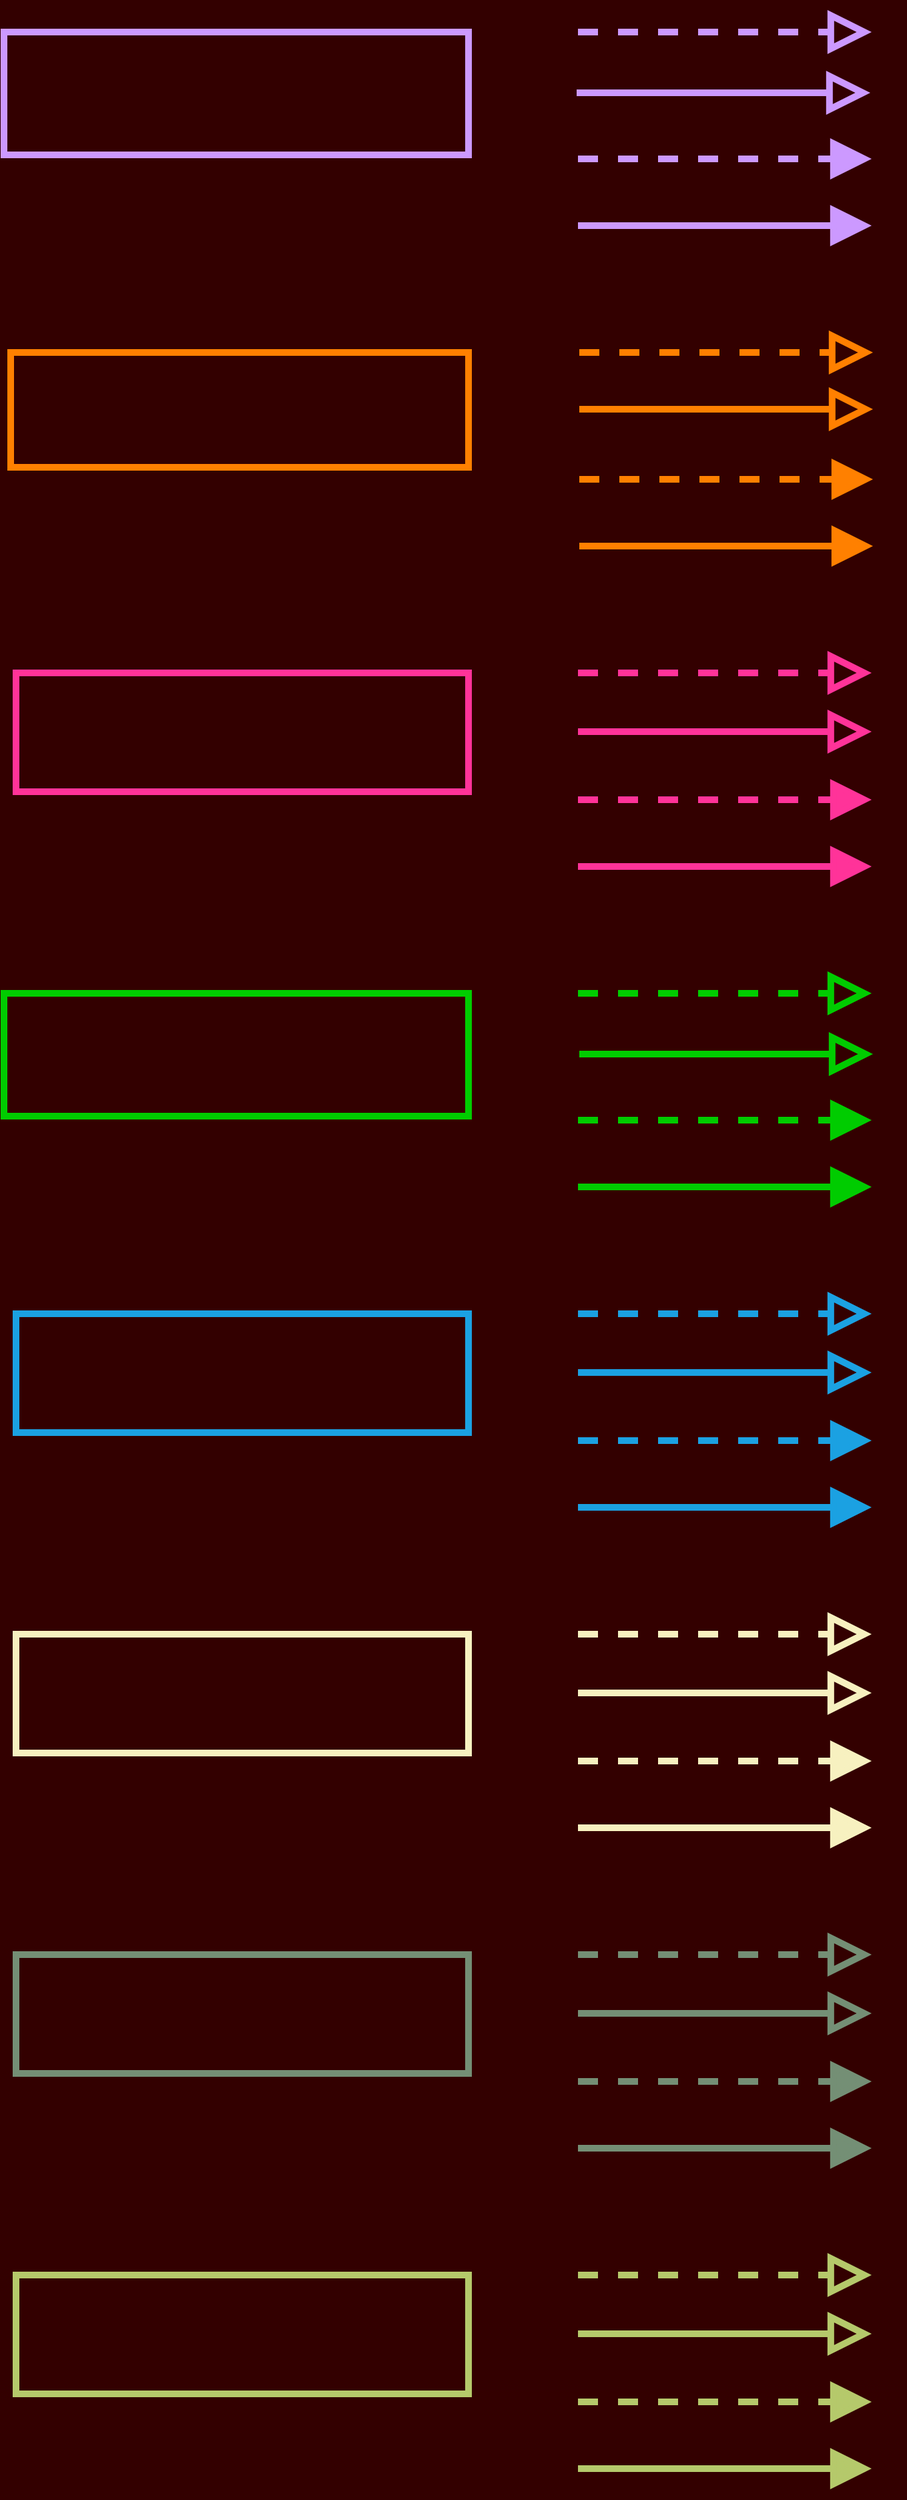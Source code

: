 <mxfile version="19.0.3" type="device"><diagram id="3yLI1t425MeNp9wt49uc" name="Page-1"><mxGraphModel dx="2472" dy="60" grid="0" gridSize="5" guides="1" tooltips="1" connect="1" arrows="1" fold="1" page="0" pageScale="1" pageWidth="850" pageHeight="1100" background="#330000" math="0" shadow="0"><root><mxCell id="0"/><mxCell id="1" parent="0"/><mxCell id="IfAqgoVQBoFN7zSB_NkO-1" value="" style="rounded=0;whiteSpace=wrap;html=1;strokeWidth=5;fontSize=37;fontColor=#1BA1E2;fillColor=none;strokeColor=#1BA1E2;" parent="1" vertex="1"><mxGeometry x="959.0" y="3480.0" width="339" height="89" as="geometry"/></mxCell><mxCell id="IfAqgoVQBoFN7zSB_NkO-2" value="" style="rounded=0;whiteSpace=wrap;html=1;strokeWidth=5;fontSize=37;fontColor=#CC99FF;labelBackgroundColor=none;fillColor=none;strokeColor=#CC99FF;" parent="1" vertex="1"><mxGeometry x="950.0" y="2520.0" width="348" height="92" as="geometry"/></mxCell><mxCell id="IfAqgoVQBoFN7zSB_NkO-3" value="&lt;p&gt;&lt;br&gt;&lt;/p&gt;" style="rounded=0;whiteSpace=wrap;html=1;strokeWidth=5;fontSize=37;fontColor=#FF8000;fillColor=none;strokeColor=#FF8000;" parent="1" vertex="1"><mxGeometry x="955.0" y="2760.0" width="343" height="86" as="geometry"/></mxCell><mxCell id="IfAqgoVQBoFN7zSB_NkO-4" value="" style="rounded=0;whiteSpace=wrap;html=1;strokeWidth=5;fontSize=37;fontColor=#00CC00;labelBackgroundColor=none;fillColor=none;strokeColor=#00CC00;" parent="1" vertex="1"><mxGeometry x="950.0" y="3240.0" width="348" height="92" as="geometry"/></mxCell><mxCell id="IfAqgoVQBoFN7zSB_NkO-17" value="" style="rounded=0;whiteSpace=wrap;html=1;strokeWidth=5;fontSize=37;fillColor=none;strokeColor=#F7F1C0;fontColor=#FFFF33;" parent="1" vertex="1"><mxGeometry x="959.0" y="3720.0" width="339" height="89" as="geometry"/></mxCell><mxCell id="IfAqgoVQBoFN7zSB_NkO-21" value="" style="rounded=0;whiteSpace=wrap;html=1;strokeWidth=5;fontSize=37;fillColor=none;strokeColor=#FF3399;fontColor=#FF3399;" parent="1" vertex="1"><mxGeometry x="959.0" y="3000.0" width="339" height="89" as="geometry"/></mxCell><mxCell id="IfAqgoVQBoFN7zSB_NkO-22" style="edgeStyle=orthogonalEdgeStyle;rounded=0;html=1;jettySize=auto;orthogonalLoop=1;strokeWidth=5;fontSize=37;endArrow=block;endFill=0;endSize=20;strokeColor=#00CC00;fontColor=#FF3399;dashed=1;" parent="1" edge="1"><mxGeometry relative="1" as="geometry"><mxPoint x="1380" y="3240" as="sourcePoint"/><mxPoint x="1600" y="3240" as="targetPoint"/><Array as="points"/></mxGeometry></mxCell><mxCell id="sA1cKwP8ZIGVj0J1uy1--1" style="edgeStyle=orthogonalEdgeStyle;rounded=0;html=1;jettySize=auto;orthogonalLoop=1;strokeWidth=5;fontSize=37;endArrow=block;endFill=1;endSize=18;dashed=1;strokeColor=#00CC00;fontColor=#FF3399;" parent="1" edge="1"><mxGeometry relative="1" as="geometry"><mxPoint x="1380.0" y="3335.0" as="sourcePoint"/><mxPoint x="1600" y="3335" as="targetPoint"/><Array as="points"/></mxGeometry></mxCell><mxCell id="sA1cKwP8ZIGVj0J1uy1--2" style="edgeStyle=orthogonalEdgeStyle;rounded=0;html=1;jettySize=auto;orthogonalLoop=1;strokeWidth=5;fontSize=37;endArrow=block;endFill=1;endSize=18;strokeColor=#00CC00;fontColor=#FF3399;" parent="1" edge="1"><mxGeometry relative="1" as="geometry"><mxPoint x="1380.0" y="3385.0" as="sourcePoint"/><mxPoint x="1600" y="3385" as="targetPoint"/><Array as="points"/></mxGeometry></mxCell><mxCell id="sA1cKwP8ZIGVj0J1uy1--3" style="edgeStyle=orthogonalEdgeStyle;rounded=0;html=1;jettySize=auto;orthogonalLoop=1;strokeWidth=5;fontSize=37;endArrow=block;endFill=0;endSize=20;strokeColor=#FF3399;fontColor=#FF3399;dashed=1;" parent="1" edge="1"><mxGeometry relative="1" as="geometry"><mxPoint x="1380" y="3000" as="sourcePoint"/><mxPoint x="1600" y="3000" as="targetPoint"/><Array as="points"/></mxGeometry></mxCell><mxCell id="sA1cKwP8ZIGVj0J1uy1--5" style="edgeStyle=orthogonalEdgeStyle;rounded=0;html=1;jettySize=auto;orthogonalLoop=1;strokeWidth=5;fontSize=37;endArrow=block;endFill=1;endSize=18;dashed=1;strokeColor=#FF3399;fontColor=#FF3399;" parent="1" edge="1"><mxGeometry relative="1" as="geometry"><mxPoint x="1380.0" y="3095.0" as="sourcePoint"/><mxPoint x="1600" y="3095" as="targetPoint"/><Array as="points"/></mxGeometry></mxCell><mxCell id="sA1cKwP8ZIGVj0J1uy1--6" style="edgeStyle=orthogonalEdgeStyle;rounded=0;html=1;jettySize=auto;orthogonalLoop=1;strokeWidth=5;fontSize=37;endArrow=block;endFill=1;endSize=18;strokeColor=#FF3399;fontColor=#FF3399;" parent="1" edge="1"><mxGeometry relative="1" as="geometry"><mxPoint x="1380.0" y="3145.0" as="sourcePoint"/><mxPoint x="1600" y="3145" as="targetPoint"/><Array as="points"/></mxGeometry></mxCell><mxCell id="sA1cKwP8ZIGVj0J1uy1--7" style="edgeStyle=orthogonalEdgeStyle;rounded=0;html=1;jettySize=auto;orthogonalLoop=1;strokeWidth=5;fontSize=37;endArrow=block;endFill=0;endSize=20;strokeColor=#FF8000;fontColor=#FF3399;dashed=1;" parent="1" edge="1"><mxGeometry relative="1" as="geometry"><mxPoint x="1381" y="2760" as="sourcePoint"/><mxPoint x="1601" y="2760" as="targetPoint"/><Array as="points"/></mxGeometry></mxCell><mxCell id="sA1cKwP8ZIGVj0J1uy1--9" style="edgeStyle=orthogonalEdgeStyle;rounded=0;html=1;jettySize=auto;orthogonalLoop=1;strokeWidth=5;fontSize=37;endArrow=block;endFill=1;endSize=18;dashed=1;strokeColor=#FF8000;fontColor=#FF3399;" parent="1" edge="1"><mxGeometry relative="1" as="geometry"><mxPoint x="1381.0" y="2855.0" as="sourcePoint"/><mxPoint x="1601" y="2855" as="targetPoint"/><Array as="points"/></mxGeometry></mxCell><mxCell id="sA1cKwP8ZIGVj0J1uy1--10" style="edgeStyle=orthogonalEdgeStyle;rounded=0;html=1;jettySize=auto;orthogonalLoop=1;strokeWidth=5;fontSize=37;endArrow=block;endFill=1;endSize=18;strokeColor=#FF8000;fontColor=#FF3399;" parent="1" edge="1"><mxGeometry relative="1" as="geometry"><mxPoint x="1381.0" y="2905.0" as="sourcePoint"/><mxPoint x="1601" y="2905" as="targetPoint"/><Array as="points"/></mxGeometry></mxCell><mxCell id="sA1cKwP8ZIGVj0J1uy1--11" style="edgeStyle=orthogonalEdgeStyle;rounded=0;html=1;jettySize=auto;orthogonalLoop=1;strokeWidth=5;fontSize=37;endArrow=block;endFill=0;endSize=20;strokeColor=#CC99FF;fontColor=#FF3399;dashed=1;" parent="1" edge="1"><mxGeometry relative="1" as="geometry"><mxPoint x="1380" y="2520" as="sourcePoint"/><mxPoint x="1600" y="2520" as="targetPoint"/><Array as="points"/></mxGeometry></mxCell><mxCell id="sA1cKwP8ZIGVj0J1uy1--13" style="edgeStyle=orthogonalEdgeStyle;rounded=0;html=1;jettySize=auto;orthogonalLoop=1;strokeWidth=5;fontSize=37;endArrow=block;endFill=1;endSize=18;dashed=1;strokeColor=#CC99FF;fontColor=#FF3399;" parent="1" edge="1"><mxGeometry relative="1" as="geometry"><mxPoint x="1380.0" y="2615.0" as="sourcePoint"/><mxPoint x="1600" y="2615" as="targetPoint"/><Array as="points"/></mxGeometry></mxCell><mxCell id="sA1cKwP8ZIGVj0J1uy1--14" style="edgeStyle=orthogonalEdgeStyle;rounded=0;html=1;jettySize=auto;orthogonalLoop=1;strokeWidth=5;fontSize=37;endArrow=block;endFill=1;endSize=18;strokeColor=#CC99FF;fontColor=#FF3399;" parent="1" edge="1"><mxGeometry relative="1" as="geometry"><mxPoint x="1380.0" y="2665.0" as="sourcePoint"/><mxPoint x="1600" y="2665" as="targetPoint"/><Array as="points"/></mxGeometry></mxCell><mxCell id="sA1cKwP8ZIGVj0J1uy1--19" style="edgeStyle=orthogonalEdgeStyle;rounded=0;html=1;jettySize=auto;orthogonalLoop=1;strokeWidth=5;fontSize=37;endArrow=block;endFill=0;endSize=20;strokeColor=#1BA1E2;fontColor=#FF3399;dashed=1;" parent="1" edge="1"><mxGeometry relative="1" as="geometry"><mxPoint x="1380" y="3480" as="sourcePoint"/><mxPoint x="1600" y="3480" as="targetPoint"/><Array as="points"/></mxGeometry></mxCell><mxCell id="sA1cKwP8ZIGVj0J1uy1--21" style="edgeStyle=orthogonalEdgeStyle;rounded=0;html=1;jettySize=auto;orthogonalLoop=1;strokeWidth=5;fontSize=37;endArrow=block;endFill=1;endSize=18;dashed=1;strokeColor=#1BA1E2;fontColor=#FF3399;" parent="1" edge="1"><mxGeometry relative="1" as="geometry"><mxPoint x="1380.0" y="3575.0" as="sourcePoint"/><mxPoint x="1600" y="3575" as="targetPoint"/><Array as="points"/></mxGeometry></mxCell><mxCell id="sA1cKwP8ZIGVj0J1uy1--22" style="edgeStyle=orthogonalEdgeStyle;rounded=0;html=1;jettySize=auto;orthogonalLoop=1;strokeWidth=5;fontSize=37;endArrow=block;endFill=1;endSize=18;strokeColor=#1BA1E2;fontColor=#FF3399;" parent="1" edge="1"><mxGeometry relative="1" as="geometry"><mxPoint x="1380.0" y="3625.0" as="sourcePoint"/><mxPoint x="1600" y="3625" as="targetPoint"/><Array as="points"/></mxGeometry></mxCell><mxCell id="sA1cKwP8ZIGVj0J1uy1--23" style="edgeStyle=orthogonalEdgeStyle;rounded=0;html=1;jettySize=auto;orthogonalLoop=1;strokeWidth=5;fontSize=37;endArrow=block;endFill=0;endSize=20;strokeColor=#F7F1C0;fontColor=#FF3399;dashed=1;" parent="1" edge="1"><mxGeometry relative="1" as="geometry"><mxPoint x="1380" y="3720" as="sourcePoint"/><mxPoint x="1600" y="3720" as="targetPoint"/><Array as="points"/></mxGeometry></mxCell><mxCell id="sA1cKwP8ZIGVj0J1uy1--25" style="edgeStyle=orthogonalEdgeStyle;rounded=0;html=1;jettySize=auto;orthogonalLoop=1;strokeWidth=5;fontSize=37;endArrow=block;endFill=1;endSize=18;dashed=1;strokeColor=#F7F1C0;fontColor=#FF3399;" parent="1" edge="1"><mxGeometry relative="1" as="geometry"><mxPoint x="1380.0" y="3815.0" as="sourcePoint"/><mxPoint x="1600" y="3815" as="targetPoint"/><Array as="points"/></mxGeometry></mxCell><mxCell id="sA1cKwP8ZIGVj0J1uy1--26" style="edgeStyle=orthogonalEdgeStyle;rounded=0;html=1;jettySize=auto;orthogonalLoop=1;strokeWidth=5;fontSize=37;endArrow=block;endFill=1;endSize=18;strokeColor=#F7F1C0;fontColor=#FF3399;" parent="1" edge="1"><mxGeometry relative="1" as="geometry"><mxPoint x="1380.0" y="3865.0" as="sourcePoint"/><mxPoint x="1600" y="3865" as="targetPoint"/><Array as="points"/></mxGeometry></mxCell><mxCell id="sA1cKwP8ZIGVj0J1uy1--27" style="edgeStyle=orthogonalEdgeStyle;rounded=0;html=1;jettySize=auto;orthogonalLoop=1;strokeWidth=5;fontSize=37;endArrow=block;endFill=0;endSize=20;strokeColor=#748F75;fontColor=#FF3399;dashed=1;" parent="1" edge="1"><mxGeometry relative="1" as="geometry"><mxPoint x="1380" y="3960" as="sourcePoint"/><mxPoint x="1600" y="3960" as="targetPoint"/><Array as="points"/></mxGeometry></mxCell><mxCell id="sA1cKwP8ZIGVj0J1uy1--29" style="edgeStyle=orthogonalEdgeStyle;rounded=0;html=1;jettySize=auto;orthogonalLoop=1;strokeWidth=5;fontSize=37;endArrow=block;endFill=1;endSize=18;dashed=1;strokeColor=#748F75;fontColor=#FF3399;" parent="1" edge="1"><mxGeometry relative="1" as="geometry"><mxPoint x="1380.0" y="4055.0" as="sourcePoint"/><mxPoint x="1600" y="4055" as="targetPoint"/><Array as="points"/></mxGeometry></mxCell><mxCell id="sA1cKwP8ZIGVj0J1uy1--30" style="edgeStyle=orthogonalEdgeStyle;rounded=0;html=1;jettySize=auto;orthogonalLoop=1;strokeWidth=5;fontSize=37;endArrow=block;endFill=1;endSize=18;strokeColor=#748F75;fontColor=#FF3399;" parent="1" edge="1"><mxGeometry relative="1" as="geometry"><mxPoint x="1380.0" y="4105.0" as="sourcePoint"/><mxPoint x="1600" y="4105" as="targetPoint"/><Array as="points"/></mxGeometry></mxCell><mxCell id="sA1cKwP8ZIGVj0J1uy1--31" value="" style="rounded=0;whiteSpace=wrap;html=1;strokeWidth=5;fontSize=37;fillColor=none;strokeColor=#748F75;fontColor=#FFFF33;" parent="1" vertex="1"><mxGeometry x="959.0" y="3960.0" width="339" height="89" as="geometry"/></mxCell><mxCell id="sA1cKwP8ZIGVj0J1uy1--32" style="edgeStyle=orthogonalEdgeStyle;rounded=0;html=1;jettySize=auto;orthogonalLoop=1;strokeWidth=5;fontSize=37;endArrow=block;endFill=0;endSize=20;strokeColor=#B5C96B;fontColor=#FF3399;dashed=1;" parent="1" edge="1"><mxGeometry relative="1" as="geometry"><mxPoint x="1380" y="4200" as="sourcePoint"/><mxPoint x="1600" y="4200" as="targetPoint"/><Array as="points"/></mxGeometry></mxCell><mxCell id="sA1cKwP8ZIGVj0J1uy1--34" style="edgeStyle=orthogonalEdgeStyle;rounded=0;html=1;jettySize=auto;orthogonalLoop=1;strokeWidth=5;fontSize=37;endArrow=block;endFill=1;endSize=18;dashed=1;strokeColor=#B5C96B;fontColor=#FF3399;" parent="1" edge="1"><mxGeometry relative="1" as="geometry"><mxPoint x="1380.0" y="4295.0" as="sourcePoint"/><mxPoint x="1600" y="4295" as="targetPoint"/><Array as="points"/></mxGeometry></mxCell><mxCell id="sA1cKwP8ZIGVj0J1uy1--35" style="edgeStyle=orthogonalEdgeStyle;rounded=0;html=1;jettySize=auto;orthogonalLoop=1;strokeWidth=5;fontSize=37;endArrow=block;endFill=1;endSize=18;strokeColor=#B5C96B;fontColor=#FF3399;" parent="1" edge="1"><mxGeometry relative="1" as="geometry"><mxPoint x="1380.0" y="4345.0" as="sourcePoint"/><mxPoint x="1600" y="4345" as="targetPoint"/><Array as="points"/></mxGeometry></mxCell><mxCell id="sA1cKwP8ZIGVj0J1uy1--36" value="" style="rounded=0;whiteSpace=wrap;html=1;strokeWidth=5;fontSize=37;fillColor=none;strokeColor=#B5C96B;fontColor=#FFFF33;" parent="1" vertex="1"><mxGeometry x="959.0" y="4200.0" width="339" height="89" as="geometry"/></mxCell><mxCell id="D30X_9MvRIOJi729hGr3-1" style="edgeStyle=orthogonalEdgeStyle;rounded=0;html=1;jettySize=auto;orthogonalLoop=1;strokeWidth=5;fontSize=37;endArrow=block;endFill=0;endSize=20;strokeColor=#00CC00;fontColor=#FF3399;" edge="1" parent="1"><mxGeometry relative="1" as="geometry"><mxPoint x="1381" y="3285.5" as="sourcePoint"/><mxPoint x="1601" y="3285.5" as="targetPoint"/><Array as="points"/></mxGeometry></mxCell><mxCell id="D30X_9MvRIOJi729hGr3-2" style="edgeStyle=orthogonalEdgeStyle;rounded=0;html=1;jettySize=auto;orthogonalLoop=1;strokeWidth=5;fontSize=37;endArrow=block;endFill=0;endSize=20;strokeColor=#1BA1E2;fontColor=#FF3399;" edge="1" parent="1"><mxGeometry relative="1" as="geometry"><mxPoint x="1380" y="3524" as="sourcePoint"/><mxPoint x="1600" y="3524" as="targetPoint"/><Array as="points"/></mxGeometry></mxCell><mxCell id="D30X_9MvRIOJi729hGr3-3" style="edgeStyle=orthogonalEdgeStyle;rounded=0;html=1;jettySize=auto;orthogonalLoop=1;strokeWidth=5;fontSize=37;endArrow=block;endFill=0;endSize=20;strokeColor=#F7F1C0;fontColor=#FF3399;" edge="1" parent="1"><mxGeometry relative="1" as="geometry"><mxPoint x="1380" y="3764" as="sourcePoint"/><mxPoint x="1600" y="3764" as="targetPoint"/><Array as="points"/></mxGeometry></mxCell><mxCell id="D30X_9MvRIOJi729hGr3-4" style="edgeStyle=orthogonalEdgeStyle;rounded=0;html=1;jettySize=auto;orthogonalLoop=1;strokeWidth=5;fontSize=37;endArrow=block;endFill=0;endSize=20;strokeColor=#748F75;fontColor=#FF3399;" edge="1" parent="1"><mxGeometry relative="1" as="geometry"><mxPoint x="1380" y="4004" as="sourcePoint"/><mxPoint x="1600" y="4004" as="targetPoint"/><Array as="points"/></mxGeometry></mxCell><mxCell id="D30X_9MvRIOJi729hGr3-5" style="edgeStyle=orthogonalEdgeStyle;rounded=0;html=1;jettySize=auto;orthogonalLoop=1;strokeWidth=5;fontSize=37;endArrow=block;endFill=0;endSize=20;strokeColor=#B5C96B;fontColor=#FF3399;" edge="1" parent="1"><mxGeometry relative="1" as="geometry"><mxPoint x="1380" y="4244" as="sourcePoint"/><mxPoint x="1600" y="4244" as="targetPoint"/><Array as="points"/></mxGeometry></mxCell><mxCell id="D30X_9MvRIOJi729hGr3-6" style="edgeStyle=orthogonalEdgeStyle;rounded=0;html=1;jettySize=auto;orthogonalLoop=1;strokeWidth=5;fontSize=37;endArrow=block;endFill=0;endSize=20;strokeColor=#FF3399;fontColor=#FF3399;" edge="1" parent="1"><mxGeometry relative="1" as="geometry"><mxPoint x="1380" y="3044" as="sourcePoint"/><mxPoint x="1600" y="3044" as="targetPoint"/><Array as="points"/></mxGeometry></mxCell><mxCell id="D30X_9MvRIOJi729hGr3-7" style="edgeStyle=orthogonalEdgeStyle;rounded=0;html=1;jettySize=auto;orthogonalLoop=1;strokeWidth=5;fontSize=37;endArrow=block;endFill=0;endSize=20;strokeColor=#FF8000;fontColor=#FF3399;" edge="1" parent="1"><mxGeometry relative="1" as="geometry"><mxPoint x="1381" y="2802.5" as="sourcePoint"/><mxPoint x="1601" y="2802.5" as="targetPoint"/><Array as="points"/></mxGeometry></mxCell><mxCell id="D30X_9MvRIOJi729hGr3-8" style="edgeStyle=orthogonalEdgeStyle;rounded=0;html=1;jettySize=auto;orthogonalLoop=1;strokeWidth=5;fontSize=37;endArrow=block;endFill=0;endSize=20;strokeColor=#CC99FF;fontColor=#FF3399;" edge="1" parent="1"><mxGeometry relative="1" as="geometry"><mxPoint x="1379" y="2565.5" as="sourcePoint"/><mxPoint x="1599" y="2565.5" as="targetPoint"/><Array as="points"/></mxGeometry></mxCell></root></mxGraphModel></diagram></mxfile>